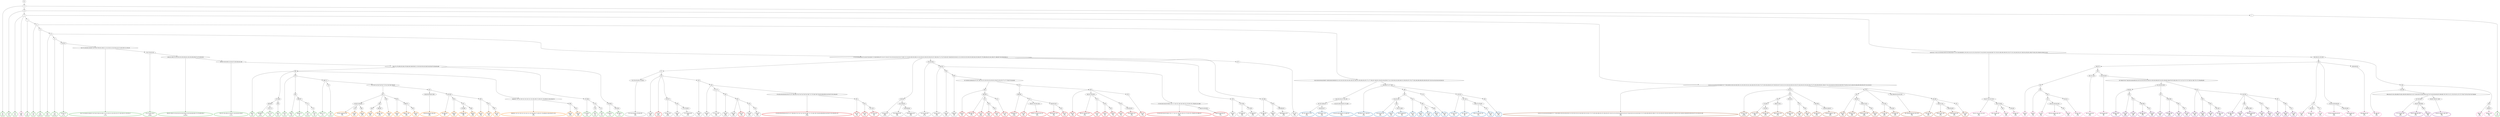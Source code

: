 digraph T {
	{
		rank=same
		400 [penwidth=3,colorscheme=set19,color=3,label="0_P\nP\n6.4%"]
		398 [penwidth=3,colorscheme=set19,color=3,label="1;3_P\nP\n7.4%"]
		396 [penwidth=3,colorscheme=set19,color=3,label="5_P\nP\n4.7%"]
		394 [penwidth=3,colorscheme=set19,color=3,label="7_P\nP\n4.8%"]
		392 [penwidth=3,colorscheme=set19,color=3,label="11_P\nP\n3.7%"]
		390 [penwidth=3,colorscheme=set19,color=3,label="15_P\nP\n0.067%"]
		388 [penwidth=3,colorscheme=set19,color=3,label="20_P\nP\n0.91%"]
		386 [penwidth=3,colorscheme=set19,color=3,label="22_P\nP\n0.053%"]
		384 [penwidth=3,colorscheme=set19,color=3,label="24;28;32_P\nP\n0.17%"]
		382 [penwidth=3,colorscheme=set19,color=3,label="34;37;41;46;48;52;66;69;75;87;95;97;99;102;108;111;113;118;121;124;130;132;137;140;149;151;159;162_P\nP\n0.15%"]
		380 [penwidth=3,colorscheme=set19,color=3,label="176;179;182;193_P\nP\n0.068%"]
		378 [penwidth=3,colorscheme=set19,color=3,label="198;201;208;213;216;220;225;229;238;241;245;256;266;269;273;276;280;285_P\nP\n0.0026%"]
		376 [penwidth=3,colorscheme=set19,color=3,label="292;297;305;309;313;324;327;329;338;342;348_P\nP\n0.11%"]
		373 [penwidth=3,colorscheme=set19,color=3,label="668_P\nP\n4.3%"]
		370 [penwidth=3,colorscheme=set19,color=3,label="690;699_P\nP\n0.95%"]
		368 [penwidth=3,colorscheme=set19,color=3,label="705;713_P\nP\n5.8%"]
		366 [penwidth=3,colorscheme=set19,color=3,label="698_P\nP\n9.1%"]
		364 [penwidth=3,colorscheme=set19,color=3,label="679_P\nP\n4.2%"]
		362 [penwidth=3,colorscheme=set19,color=3,label="685_P\nP\n2.6%"]
		360 [penwidth=3,colorscheme=set19,color=3,label="689;697_P\nP\n4%"]
		358 [penwidth=3,colorscheme=set19,color=3,label="712_P\nP\n0.21%"]
		356 [penwidth=3,colorscheme=set19,color=3,label="720_P\nP\n7.4%"]
		354 [penwidth=3,colorscheme=set19,color=3,label="696;711_P\nP\n1.1%"]
		352 [penwidth=3,colorscheme=set19,color=3,label="719_P\nP\n6.2%"]
		350 [penwidth=3,colorscheme=set19,color=3,label="672;684_P\nP\n2.8%"]
		347 [penwidth=3,colorscheme=set19,color=3,label="709_P\nP\n5.4%"]
		345 [penwidth=3,colorscheme=set19,color=3,label="718_P\nP\n5.1%"]
		343 [penwidth=3,colorscheme=set19,color=3,label="678;683_P\nP\n1.3%"]
		341 [penwidth=3,colorscheme=set19,color=3,label="687;694_P\nP\n5.1%"]
		339 [penwidth=3,colorscheme=set19,color=3,label="2_P\nP\n6.1%"]
		335 [penwidth=3,colorscheme=set19,color=2,label="387;397;406;415_M1\nM1\n4.5%"]
		333 [penwidth=3,colorscheme=set19,color=2,label="426;450;457_M1\nM1\n5.4%"]
		331 [penwidth=3,colorscheme=set19,color=2,label="414;425;449;456;467;475;489_M1\nM1\n7.3%"]
		329 [penwidth=3,colorscheme=set19,color=2,label="356;360;372;377;380_M1\nM1\n4.5%"]
		325 [penwidth=3,colorscheme=set19,color=2,label="424;435;443_M1\nM1\n4.8%"]
		323 [penwidth=3,colorscheme=set19,color=2,label="448_M1\nM1\n2.2%"]
		321 [penwidth=3,colorscheme=set19,color=2,label="455;474;480_M1\nM1\n12%"]
		319 [penwidth=3,colorscheme=set19,color=2,label="442_M1\nM1\n2.4%"]
		317 [penwidth=3,colorscheme=set19,color=2,label="466_M1\nM1\n0.71%"]
		315 [penwidth=3,colorscheme=set19,color=2,label="473_M1\nM1\n9.9%"]
		313 [penwidth=3,colorscheme=set19,color=2,label="488_M1\nM1\n6.3%"]
		311 [penwidth=3,colorscheme=set19,color=2,label="434_M1\nM1\n13%"]
		309 [penwidth=3,colorscheme=set19,color=2,label="423;433_M1\nM1\n2.3%"]
		307 [penwidth=3,colorscheme=set19,color=2,label="447;454_M1\nM1\n9%"]
		305 [penwidth=3,colorscheme=set19,color=2,label="465;472;479;487_M1\nM1\n1.1%"]
		303 [penwidth=3,colorscheme=set19,color=2,label="501_M1\nM1\n5.3%"]
		301 [penwidth=3,colorscheme=set19,color=2,label="464_M1\nM1\n9.7%"]
		298 [penwidth=3,colorscheme=set19,color=8,label="334;337;341;347;352_M2\nM2\n3.2%"]
		296 [penwidth=3,colorscheme=set19,color=8,label="362;370;384_M2\nM2\n1%"]
		294 [penwidth=3,colorscheme=set19,color=8,label="395_M2\nM2\n6.9%"]
		292 [penwidth=3,colorscheme=set19,color=8,label="439;446_M2\nM2\n5.6%"]
		287 [penwidth=3,colorscheme=set19,color=8,label="383_M2\nM2\n2%"]
		285 [penwidth=3,colorscheme=set19,color=8,label="394_M2\nM2\n1.1%"]
		282 [penwidth=3,colorscheme=set19,color=8,label="412_M2\nM2\n1.6%"]
		280 [penwidth=3,colorscheme=set19,color=8,label="420;432;438;445;461_M2\nM2\n1.1%"]
		278 [penwidth=3,colorscheme=set19,color=8,label="483_M2\nM2\n5.4%"]
		276 [penwidth=3,colorscheme=set19,color=8,label="419;431_M2\nM2\n5.3%"]
		273 [penwidth=3,colorscheme=set19,color=8,label="401;411;430_M2\nM2\n8.5%"]
		271 [penwidth=3,colorscheme=set19,color=8,label="410;418;429_M2\nM2\n6%"]
		269 [penwidth=3,colorscheme=set19,color=8,label="373_M2\nM2\n3.2%"]
		267 [penwidth=3,colorscheme=set19,color=8,label="382;392_M2\nM2\n11%"]
		265 [penwidth=3,colorscheme=set19,color=8,label="417_M2\nM2\n5.1%"]
		263 [penwidth=3,colorscheme=set19,color=8,label="378;391;400;409;428_M2\nM2\n4.3%"]
		261 [penwidth=3,colorscheme=set19,color=8,label="444;459;469_M2\nM2\n6.5%"]
		259 [penwidth=3,colorscheme=set19,color=8,label="390;408;436_M2\nM2\n5.1%"]
		256 [penwidth=3,colorscheme=set19,color=8,label="381;389_M2\nM2\n5.6%"]
		254 [penwidth=3,colorscheme=set19,color=8,label="388_M2\nM2\n1.8%"]
		252 [penwidth=3,colorscheme=set19,color=8,label="398;407_M2\nM2\n7.1%"]
		251 [penwidth=3,colorscheme=set19,color=8,label="5_M2\nM2\n2.6%"]
		247 [penwidth=3,colorscheme=set19,color=9,label="521;524;534;561;579;594_M3\nM3\n5.4%"]
		245 [penwidth=3,colorscheme=set19,color=9,label="523_M3\nM3\n8.6%"]
		243 [penwidth=3,colorscheme=set19,color=9,label="533;537_M3\nM3\n0.66%"]
		241 [penwidth=3,colorscheme=set19,color=9,label="560_M3\nM3\n2.9%"]
		239 [penwidth=3,colorscheme=set19,color=9,label="572;578;620_M3\nM3\n6.1%"]
		237 [penwidth=3,colorscheme=set19,color=9,label="545_M3\nM3\n1.7%"]
		235 [penwidth=3,colorscheme=set19,color=9,label="559_M3\nM3\n2%"]
		233 [penwidth=3,colorscheme=set19,color=9,label="571;577_M3\nM3\n2.4%"]
		231 [penwidth=3,colorscheme=set19,color=9,label="593_M3\nM3\n0.36%"]
		229 [penwidth=3,colorscheme=set19,color=9,label="602_M3\nM3\n3.9%"]
		227 [penwidth=3,colorscheme=set19,color=9,label="610_M3\nM3\n5.1%"]
		225 [penwidth=3,colorscheme=set19,color=9,label="619_M3\nM3\n5.3%"]
		223 [penwidth=3,colorscheme=set19,color=9,label="529;536_M3\nM3\n0.82%"]
		221 [penwidth=3,colorscheme=set19,color=9,label="541;558;618_M3\nM3\n2.9%"]
		219 [penwidth=3,colorscheme=set19,color=9,label="629;638;644_M3\nM3\n5.6%"]
		217 [penwidth=3,colorscheme=set19,color=9,label="532;535;540_M3\nM3\n0.21%"]
		215 [penwidth=3,colorscheme=set19,color=9,label="544;552_M3\nM3\n3.5%"]
		213 [penwidth=3,colorscheme=set19,color=9,label="590_M3\nM3\n2.9%"]
		211 [penwidth=3,colorscheme=set19,color=9,label="609_M3\nM3\n11%"]
		209 [penwidth=3,colorscheme=set19,color=9,label="539_M3\nM3\n3%"]
		207 [penwidth=3,colorscheme=set19,color=9,label="557;569_M3\nM3\n2.3%"]
		205 [penwidth=3,colorscheme=set19,color=9,label="575;589_M3\nM3\n5.1%"]
		203 [penwidth=3,colorscheme=set19,color=9,label="551;568_M3\nM3\n2.8%"]
		201 [penwidth=3,colorscheme=set19,color=9,label="588_M3\nM3\n1.3%"]
		199 [penwidth=3,colorscheme=set19,color=9,label="600;608;616_M3\nM3\n6.2%"]
		197 [penwidth=3,colorscheme=set19,color=9,label="567_M3\nM3\n7.5%"]
		195 [penwidth=3,colorscheme=set19,color=7,label="8;10;12;13;14;35;43;50;58;60;70;77;79;81;89;92;100;104;106;109;115;119;129;133;141;144;148;150;155;165;173;175;183;184;188;192;197;200;203;207;210;212;215;219;224;228;232;235;237;244;250;252;255;262;264;272;275;294;296;299;301;308;317;321;323;326;332;339;343;349;359;375;403;413;421;440;452;484;495;500;505;507;515;518;525_M4\nM4\n1.4%"]
		193 [penwidth=3,colorscheme=set19,color=7,label="542;547_M4\nM4\n0.024%"]
		189 [penwidth=3,colorscheme=set19,color=7,label="574;585_M4\nM4\n3.4%"]
		187 [penwidth=3,colorscheme=set19,color=7,label="625;636_M4\nM4\n6.2%"]
		185 [penwidth=3,colorscheme=set19,color=7,label="606;613;635_M4\nM4\n5.1%"]
		183 [penwidth=3,colorscheme=set19,color=7,label="605;624_M4\nM4\n7.1%"]
		181 [penwidth=3,colorscheme=set19,color=7,label="623_M4\nM4\n1.2%"]
		179 [penwidth=3,colorscheme=set19,color=7,label="649_M4\nM4\n7.1%"]
		177 [penwidth=3,colorscheme=set19,color=7,label="584;598_M4\nM4\n4.2%"]
		175 [penwidth=3,colorscheme=set19,color=7,label="634;641;648;657_M4\nM4\n8.6%"]
		172 [penwidth=3,colorscheme=set19,color=7,label="563_M4\nM4\n1.3%"]
		170 [penwidth=3,colorscheme=set19,color=7,label="583;597_M4\nM4\n0.8%"]
		168 [penwidth=3,colorscheme=set19,color=7,label="604;612;633_M4\nM4\n0.68%"]
		166 [penwidth=3,colorscheme=set19,color=7,label="656_M4\nM4\n8.7%"]
		164 [penwidth=3,colorscheme=set19,color=7,label="573;582_M4\nM4\n6.9%"]
		162 [penwidth=3,colorscheme=set19,color=7,label="622;640_M4\nM4\n6.3%"]
		160 [penwidth=3,colorscheme=set19,color=7,label="581;596;603;632;647;655_M4\nM4\n7.5%"]
		158 [penwidth=3,colorscheme=set19,color=7,label="562;580_M4\nM4\n5.3%"]
		156 [penwidth=3,colorscheme=set19,color=7,label="595;611;631_M4\nM4\n3.1%"]
		154 [penwidth=3,colorscheme=set19,color=7,label="646;654;658_M4\nM4\n5.2%"]
		152 [penwidth=3,colorscheme=set19,color=7,label="621_M4\nM4\n10%"]
		148 [penwidth=3,colorscheme=set19,color=5,label="810;821;828;834_M5\nM5\n1.7%"]
		146 [penwidth=3,colorscheme=set19,color=5,label="878_M5\nM5\n6.2%"]
		144 [penwidth=3,colorscheme=set19,color=5,label="890_M5\nM5\n8.7%"]
		141 [penwidth=3,colorscheme=set19,color=5,label="849_M5\nM5\n6.4%"]
		139 [penwidth=3,colorscheme=set19,color=5,label="860;867_M5\nM5\n6.5%"]
		137 [penwidth=3,colorscheme=set19,color=5,label="848_M5\nM5\n8.3%"]
		135 [penwidth=3,colorscheme=set19,color=5,label="859_M5\nM5\n4.1%"]
		133 [penwidth=3,colorscheme=set19,color=5,label="866;877_M5\nM5\n3.9%"]
		131 [penwidth=3,colorscheme=set19,color=5,label="895_M5\nM5\n5.1%"]
		128 [penwidth=3,colorscheme=set19,color=5,label="820;833;839;847;858_M5\nM5\n5.8%"]
		126 [penwidth=3,colorscheme=set19,color=5,label="832;838_M5\nM5\n4%"]
		124 [penwidth=3,colorscheme=set19,color=5,label="846_M5\nM5\n5.3%"]
		121 [penwidth=3,colorscheme=set19,color=5,label="876;889_M5\nM5\n10%"]
		119 [penwidth=3,colorscheme=set19,color=5,label="888_M5\nM5\n6.6%"]
		117 [penwidth=3,colorscheme=set19,color=5,label="865_M5\nM5\n1.4%"]
		115 [penwidth=3,colorscheme=set19,color=5,label="875_M5\nM5\n1.5%"]
		113 [penwidth=3,colorscheme=set19,color=5,label="887_M5\nM5\n5.7%"]
		111 [penwidth=3,colorscheme=set19,color=5,label="688;695;710;725;729;732;735;745;751;755;764;769;774;780;787;795;808;812;845;856;874_M5\nM5\n2.2%"]
		109 [penwidth=3,colorscheme=set19,color=5,label="896_M5\nM5\n0.25%"]
		107 [penwidth=3,colorscheme=set19,color=5,label="905_M5\nM5\n6.3%"]
		103 [penwidth=3,colorscheme=set19,color=4,label="836;842_M6\nM6\n7.1%"]
		101 [penwidth=3,colorscheme=set19,color=4,label="853_M6\nM6\n0.89%"]
		99 [penwidth=3,colorscheme=set19,color=4,label="870_M6\nM6\n8.1%"]
		97 [penwidth=3,colorscheme=set19,color=4,label="892;908_M6\nM6\n2.7%"]
		95 [penwidth=3,colorscheme=set19,color=4,label="916_M6\nM6\n5.6%"]
		93 [penwidth=3,colorscheme=set19,color=4,label="852_M6\nM6\n3.1%"]
		91 [penwidth=3,colorscheme=set19,color=4,label="862;869_M6\nM6\n0.81%"]
		89 [penwidth=3,colorscheme=set19,color=4,label="881_M6\nM6\n3.8%"]
		87 [penwidth=3,colorscheme=set19,color=4,label="907_M6\nM6\n5.1%"]
		85 [penwidth=3,colorscheme=set19,color=4,label="822_M6\nM6\n1.4%"]
		83 [penwidth=3,colorscheme=set19,color=4,label="829_M6\nM6\n0.36%"]
		81 [penwidth=3,colorscheme=set19,color=4,label="835_M6\nM6\n4%"]
		79 [penwidth=3,colorscheme=set19,color=4,label="851;861_M6\nM6\n6.5%"]
		77 [penwidth=3,colorscheme=set19,color=4,label="841;850_M6\nM6\n3.9%"]
		75 [penwidth=3,colorscheme=set19,color=4,label="868_M6\nM6\n5.5%"]
		73 [penwidth=3,colorscheme=set19,color=4,label="880;891;899_M6\nM6\n5.9%"]
		71 [penwidth=3,colorscheme=set19,color=4,label="879_M6\nM6\n1.5%"]
		69 [penwidth=3,colorscheme=set19,color=4,label="898_M6\nM6\n5.2%"]
		67 [penwidth=3,colorscheme=set19,color=4,label="897_M6\nM6\n0.5%"]
		65 [penwidth=3,colorscheme=set19,color=4,label="906_M6\nM6\n0.55%"]
		63 [penwidth=3,colorscheme=set19,color=4,label="915_M6\nM6\n5.4%"]
		60 [penwidth=3,colorscheme=set19,color=4,label="817;825;843_M6\nM6\n6.6%"]
		58 [penwidth=3,colorscheme=set19,color=4,label="854;872;883;900_M6\nM6\n3.1%"]
		56 [penwidth=3,colorscheme=set19,color=4,label="909_M6\nM6\n5.3%"]
		54 [penwidth=3,colorscheme=set19,color=4,label="824;837;863;871;882_M6\nM6\n7.3%"]
		53 [penwidth=3,colorscheme=set19,color=1,label="523_M7\nM7\n0.42%"]
		52 [penwidth=3,colorscheme=set19,color=1,label="602_M7\nM7\n1.3%"]
		50 [penwidth=3,colorscheme=set19,color=1,label="576;592;630;639;645;653;671;677;682;693;703;750;754;759;763;768;773;779;786;790;792;802;806;809;814;819;827;831;844;855_M7\nM7\n0.36%"]
		48 [penwidth=3,colorscheme=set19,color=1,label="901_M7\nM7\n1.3%"]
		46 [penwidth=3,colorscheme=set19,color=1,label="910_M7\nM7\n3.7%"]
		44 [penwidth=3,colorscheme=set19,color=1,label="917;922_M7\nM7\n6%"]
		42 [penwidth=3,colorscheme=set19,color=1,label="570;591;601;643;676;692;702;717;724;731;740;744;749;753;778;783;791;798;801;813;886_M7\nM7\n0.84%"]
		40 [penwidth=3,colorscheme=set19,color=1,label="904;914;929;938_M7\nM7\n7.1%"]
		37 [penwidth=3,colorscheme=set19,color=1,label="864_M7\nM7\n4%"]
		35 [penwidth=3,colorscheme=set19,color=1,label="885;903_M7\nM7\n3.7%"]
		33 [penwidth=3,colorscheme=set19,color=1,label="913_M7\nM7\n0.66%"]
		31 [penwidth=3,colorscheme=set19,color=1,label="928_M7\nM7\n0.45%"]
		29 [penwidth=3,colorscheme=set19,color=1,label="934_M7\nM7\n5.1%"]
		27 [penwidth=3,colorscheme=set19,color=1,label="921_M7\nM7\n7.2%"]
		24 [penwidth=3,colorscheme=set19,color=1,label="884;894_M7\nM7\n0.48%"]
		22 [penwidth=3,colorscheme=set19,color=1,label="912_M7\nM7\n1.6%"]
		20 [penwidth=3,colorscheme=set19,color=1,label="920;927;933;941;942_M7\nM7\n6.5%"]
		18 [penwidth=3,colorscheme=set19,color=1,label="926;932;937_M7\nM7\n3.9%"]
		16 [penwidth=3,colorscheme=set19,color=1,label="940_M7\nM7\n5.2%"]
		14 [penwidth=3,colorscheme=set19,color=1,label="893_M7\nM7\n1.6%"]
		12 [penwidth=3,colorscheme=set19,color=1,label="902;911;919;925_M7\nM7\n9.3%"]
		10 [penwidth=3,colorscheme=set19,color=1,label="931_M7\nM7\n1.4%"]
		8 [penwidth=3,colorscheme=set19,color=1,label="936_M7\nM7\n4%"]
		6 [penwidth=3,colorscheme=set19,color=1,label="939_M7\nM7\n7.7%"]
		4 [penwidth=3,colorscheme=set19,color=1,label="918_M7\nM7\n3.7%"]
		2 [penwidth=3,colorscheme=set19,color=1,label="924;930;935_M7\nM7\n5.5%"]
		0 [penwidth=3,colorscheme=set19,color=1,label="923_M7\nM7\n7.1%"]
	}
	402 [label="GL"]
	401 [label="0"]
	399 [label="1;3"]
	397 [label="5"]
	395 [label="7"]
	393 [label="11"]
	391 [label="15"]
	389 [label="20"]
	387 [label="22"]
	385 [label="24;28;32"]
	383 [label="34;37;41;46;48;52;66;69;75;87;95;97;99;102;108;111;113;118;121;124;130;132;137;140;149;151;159;162"]
	381 [label="176;179;182;193"]
	379 [label="198;201;208;213;216;220;225;229;238;241;245;256;266;269;273;276;280;285"]
	377 [label="292;297;305;309;313;324;327;329;338;342;348"]
	375 [label="363;371;374;385;453;462;478;485;492;496;508;511;519;526;530;543;548;554;565;607;626;665;666"]
	374 [label="668"]
	372 [label="673;686"]
	371 [label="690;699"]
	369 [label="705;713"]
	367 [label="698"]
	365 [label="679"]
	363 [label="685"]
	361 [label="689;697"]
	359 [label="712"]
	357 [label="720"]
	355 [label="696;711"]
	353 [label="719"]
	351 [label="672;684"]
	349 [label="704"]
	348 [label="709"]
	346 [label="718"]
	344 [label="678;683"]
	342 [label="687;694"]
	340 [label="2"]
	338 [label="18;23;26;30;39;44;56;68;71;80;82;84;93;96;98;101;110;116;120;126;134;136;138;142;146;152;156;160;163;167;171;177;180;187;189;191;194;202;204;209;217;221;226;236;242;246;248;251;259;265;267;270;277;282;284;286;289;295;300;303;307;310;314;316;318;319;328;333"]
	337 [label="345;350;354;357;361;365"]
	336 [label="387;397;406;415"]
	334 [label="426;450;457"]
	332 [label="414;425;449;456;467;475;489"]
	330 [label="356;360;372;377;380"]
	328 [label="396"]
	327 [label="405"]
	326 [label="424;435;443"]
	324 [label="448"]
	322 [label="455;474;480"]
	320 [label="442"]
	318 [label="466"]
	316 [label="473"]
	314 [label="488"]
	312 [label="434"]
	310 [label="423;433"]
	308 [label="447;454"]
	306 [label="465;472;479;487"]
	304 [label="501"]
	302 [label="464"]
	300 [label="4;6;9;16;17;19;21;25;29;38;42;49;53;55;59;62;64;67;73;76;78;83;86;88;91;103;105;114;122;125;128;139;147;154;158;161;164;166;168;170;178;181;186;196;199;205;223;227;231;234;240;243;247;249;254;258;261;268;279;281;291;298;302;306;315;331"]
	299 [label="334;337;341;347;352"]
	297 [label="362;370;384"]
	295 [label="395"]
	293 [label="439;446"]
	291 [label="336;346;351;355;358"]
	290 [label="366"]
	289 [label="369;379"]
	288 [label="383"]
	286 [label="394"]
	284 [label="402"]
	283 [label="412"]
	281 [label="420;432;438;445;461"]
	279 [label="483"]
	277 [label="419;431"]
	275 [label="393"]
	274 [label="401;411;430"]
	272 [label="410;418;429"]
	270 [label="373"]
	268 [label="382;392"]
	266 [label="417"]
	264 [label="378;391;400;409;428"]
	262 [label="444;459;469"]
	260 [label="390;408;436"]
	258 [label="368"]
	257 [label="381;389"]
	255 [label="388"]
	253 [label="398;407"]
	250 [label="27;31;33;36;40;45;47;51;54;57;61;63;65;72;74;85;90;94;107;112;117;123;127;131;135;143;145;153;157;169;172;174;185;190;195;206;211;214;218;222;230;233;239;253;257;260;263;271;274;278;283;287;288;290;293;304;311;312;320;322;325;330;335;340;344;353;364;367;376;386;404;422;441;463;471;486;497;503;506;509;512"]
	249 [label="517"]
	248 [label="521;524;534;561;579;594"]
	246 [label="523"]
	244 [label="533;537"]
	242 [label="560"]
	240 [label="572;578;620"]
	238 [label="545"]
	236 [label="559"]
	234 [label="571;577"]
	232 [label="593"]
	230 [label="602"]
	228 [label="610"]
	226 [label="619"]
	224 [label="529;536"]
	222 [label="541;558;618"]
	220 [label="629;638;644"]
	218 [label="532;535;540"]
	216 [label="544;552"]
	214 [label="590"]
	212 [label="609"]
	210 [label="539"]
	208 [label="557;569"]
	206 [label="575;589"]
	204 [label="551;568"]
	202 [label="588"]
	200 [label="600;608;616"]
	198 [label="567"]
	196 [label="8;10;12;13;14;35;43;50;58;60;70;77;79;81;89;92;100;104;106;109;115;119;129;133;141;144;148;150;155;165;173;175;183;184;188;192;197;200;203;207;210;212;215;219;224;228;232;235;237;244;250;252;255;262;264;272;275;294;296;299;301;308;317;321;323;326;332;339;343;349;359;375;403;413;421;440;452;484;495;500;505;507;515;518;525"]
	194 [label="542;547"]
	192 [label="553"]
	191 [label="564"]
	190 [label="574;585"]
	188 [label="625;636"]
	186 [label="606;613;635"]
	184 [label="605;624"]
	182 [label="623"]
	180 [label="649"]
	178 [label="584;598"]
	176 [label="634;641;648;657"]
	174 [label="546"]
	173 [label="563"]
	171 [label="583;597"]
	169 [label="604;612;633"]
	167 [label="656"]
	165 [label="573;582"]
	163 [label="622;640"]
	161 [label="581;596;603;632;647;655"]
	159 [label="562;580"]
	157 [label="595;611;631"]
	155 [label="646;654;658"]
	153 [label="621"]
	151 [label="733;738;743;746;756;765;775;781;784;788;799;803"]
	150 [label="807"]
	149 [label="810;821;828;834"]
	147 [label="878"]
	145 [label="890"]
	143 [label="840"]
	142 [label="849"]
	140 [label="860;867"]
	138 [label="848"]
	136 [label="859"]
	134 [label="866;877"]
	132 [label="895"]
	130 [label="815"]
	129 [label="820;833;839;847;858"]
	127 [label="832;838"]
	125 [label="846"]
	123 [label="857"]
	122 [label="876;889"]
	120 [label="888"]
	118 [label="865"]
	116 [label="875"]
	114 [label="887"]
	112 [label="688;695;710;725;729;732;735;745;751;755;764;769;774;780;787;795;808;812;845;856;874"]
	110 [label="896"]
	108 [label="905"]
	106 [label="437;460;470;477;482;491;494;499;502;510;514;516;520;522;528;531;550;556;566;587;615;651;659;661;664;670;674;681;691;707;715;722;727;737;758;761;766;770;772;794;800;805"]
	105 [label="811;816;823;830"]
	104 [label="836;842"]
	102 [label="853"]
	100 [label="870"]
	98 [label="892;908"]
	96 [label="916"]
	94 [label="852"]
	92 [label="862;869"]
	90 [label="881"]
	88 [label="907"]
	86 [label="822"]
	84 [label="829"]
	82 [label="835"]
	80 [label="851;861"]
	78 [label="841;850"]
	76 [label="868"]
	74 [label="880;891;899"]
	72 [label="879"]
	70 [label="898"]
	68 [label="897"]
	66 [label="906"]
	64 [label="915"]
	62 [label="399;416;427;451;458;468;476;481;490;493;498;504;513;527;538;549;555;586;599;614;627;637;642;650;663;667;669;680;700;706;714;721;726;736;741;747;757;760;776;782;785;793;796;804"]
	61 [label="817;825;843"]
	59 [label="854;872;883;900"]
	57 [label="909"]
	55 [label="824;837;863;871;882"]
	51 [label="576;592;630;639;645;653;671;677;682;693;703;750;754;759;763;768;773;779;786;790;792;802;806;809;814;819;827;831;844;855"]
	49 [label="901"]
	47 [label="910"]
	45 [label="917;922"]
	43 [label="570;591;601;643;676;692;702;717;724;731;740;744;749;753;778;783;791;798;801;813;886"]
	41 [label="904;914;929;938"]
	39 [label="617;628;652;660;662;675;701;708;716;723;728;730;734;739;742;748;752;762;767;771;777;789;797;818;826"]
	38 [label="864"]
	36 [label="885;903"]
	34 [label="913"]
	32 [label="928"]
	30 [label="934"]
	28 [label="921"]
	26 [label="873"]
	25 [label="884;894"]
	23 [label="912"]
	21 [label="920;927;933;941;942"]
	19 [label="926;932;937"]
	17 [label="940"]
	15 [label="893"]
	13 [label="902;911;919;925"]
	11 [label="931"]
	9 [label="936"]
	7 [label="939"]
	5 [label="918"]
	3 [label="924;930;935"]
	1 [label="923"]
	402 -> 401
	401 -> 400
	401 -> 399
	401 -> 340
	399 -> 398
	399 -> 397
	399 -> 300
	397 -> 396
	397 -> 395
	397 -> 251
	397 -> 196
	395 -> 394
	395 -> 393
	393 -> 392
	393 -> 391
	393 -> 338
	391 -> 390
	391 -> 389
	389 -> 388
	389 -> 387
	389 -> 250
	387 -> 386
	387 -> 385
	385 -> 384
	385 -> 383
	383 -> 382
	383 -> 381
	381 -> 380
	381 -> 379
	379 -> 378
	379 -> 377
	377 -> 376
	377 -> 375
	375 -> 374
	375 -> 351
	375 -> 344
	374 -> 373
	374 -> 372
	374 -> 365
	374 -> 112
	372 -> 371
	372 -> 367
	371 -> 370
	371 -> 369
	369 -> 368
	367 -> 366
	365 -> 364
	365 -> 363
	365 -> 355
	363 -> 362
	363 -> 361
	361 -> 360
	361 -> 359
	359 -> 358
	359 -> 357
	357 -> 356
	355 -> 354
	355 -> 353
	355 -> 151
	353 -> 352
	351 -> 350
	351 -> 349
	349 -> 348
	349 -> 346
	348 -> 347
	346 -> 345
	344 -> 343
	344 -> 342
	342 -> 341
	340 -> 339
	338 -> 337
	338 -> 330
	337 -> 336
	337 -> 332
	336 -> 335
	336 -> 334
	334 -> 333
	332 -> 331
	330 -> 329
	330 -> 328
	330 -> 310
	328 -> 327
	328 -> 312
	327 -> 326
	327 -> 320
	326 -> 325
	326 -> 324
	324 -> 323
	324 -> 322
	322 -> 321
	320 -> 319
	320 -> 318
	318 -> 317
	318 -> 316
	318 -> 314
	316 -> 315
	314 -> 313
	312 -> 311
	310 -> 309
	310 -> 308
	310 -> 302
	308 -> 307
	308 -> 306
	306 -> 305
	306 -> 304
	304 -> 303
	302 -> 301
	300 -> 299
	300 -> 291
	299 -> 298
	299 -> 297
	297 -> 296
	297 -> 295
	297 -> 293
	295 -> 294
	293 -> 292
	291 -> 290
	291 -> 258
	290 -> 289
	290 -> 270
	290 -> 264
	290 -> 260
	289 -> 288
	289 -> 275
	288 -> 287
	288 -> 286
	286 -> 285
	286 -> 284
	284 -> 283
	284 -> 277
	283 -> 282
	283 -> 281
	281 -> 280
	281 -> 279
	279 -> 278
	277 -> 276
	275 -> 274
	275 -> 272
	274 -> 273
	272 -> 271
	272 -> 106
	270 -> 269
	270 -> 268
	270 -> 266
	268 -> 267
	266 -> 265
	264 -> 263
	264 -> 262
	262 -> 261
	260 -> 259
	258 -> 257
	258 -> 255
	257 -> 256
	257 -> 62
	255 -> 254
	255 -> 253
	253 -> 252
	250 -> 249
	250 -> 224
	250 -> 218
	250 -> 210
	250 -> 204
	250 -> 198
	249 -> 248
	249 -> 246
	248 -> 247
	246 -> 245
	246 -> 244
	246 -> 238
	246 -> 53
	244 -> 243
	244 -> 242
	242 -> 241
	242 -> 240
	240 -> 239
	238 -> 237
	238 -> 236
	236 -> 235
	236 -> 234
	236 -> 51
	234 -> 233
	234 -> 232
	232 -> 231
	232 -> 230
	230 -> 229
	230 -> 228
	230 -> 52
	228 -> 227
	228 -> 226
	226 -> 225
	224 -> 223
	224 -> 222
	222 -> 221
	222 -> 220
	220 -> 219
	218 -> 217
	218 -> 216
	216 -> 215
	216 -> 214
	216 -> 43
	214 -> 213
	214 -> 212
	212 -> 211
	212 -> 39
	210 -> 209
	210 -> 208
	208 -> 207
	208 -> 206
	206 -> 205
	204 -> 203
	204 -> 202
	202 -> 201
	202 -> 200
	200 -> 199
	198 -> 197
	196 -> 195
	196 -> 194
	196 -> 174
	196 -> 159
	194 -> 193
	194 -> 192
	194 -> 178
	192 -> 191
	192 -> 184
	192 -> 182
	191 -> 190
	191 -> 186
	190 -> 189
	190 -> 188
	188 -> 187
	186 -> 185
	184 -> 183
	182 -> 181
	182 -> 180
	180 -> 179
	178 -> 177
	178 -> 176
	176 -> 175
	174 -> 173
	174 -> 165
	174 -> 161
	173 -> 172
	173 -> 171
	171 -> 170
	171 -> 169
	169 -> 168
	169 -> 167
	167 -> 166
	165 -> 164
	165 -> 163
	163 -> 162
	161 -> 160
	159 -> 158
	159 -> 157
	159 -> 153
	157 -> 156
	157 -> 155
	155 -> 154
	153 -> 152
	151 -> 150
	151 -> 130
	150 -> 149
	150 -> 143
	150 -> 138
	150 -> 136
	149 -> 148
	149 -> 147
	149 -> 145
	147 -> 146
	145 -> 144
	143 -> 142
	143 -> 140
	142 -> 141
	140 -> 139
	138 -> 137
	136 -> 135
	136 -> 134
	134 -> 133
	134 -> 132
	132 -> 131
	130 -> 129
	130 -> 127
	129 -> 128
	127 -> 126
	127 -> 125
	127 -> 118
	125 -> 124
	125 -> 123
	123 -> 122
	123 -> 120
	122 -> 121
	120 -> 119
	118 -> 117
	118 -> 116
	116 -> 115
	116 -> 114
	114 -> 113
	112 -> 111
	112 -> 110
	110 -> 109
	110 -> 108
	108 -> 107
	106 -> 105
	106 -> 86
	105 -> 104
	105 -> 94
	104 -> 103
	104 -> 102
	102 -> 101
	102 -> 100
	100 -> 99
	100 -> 98
	98 -> 97
	98 -> 96
	96 -> 95
	94 -> 93
	94 -> 92
	92 -> 91
	92 -> 90
	90 -> 89
	90 -> 88
	88 -> 87
	86 -> 85
	86 -> 84
	86 -> 78
	84 -> 83
	84 -> 82
	82 -> 81
	82 -> 80
	80 -> 79
	78 -> 77
	78 -> 76
	78 -> 72
	78 -> 68
	76 -> 75
	76 -> 74
	74 -> 73
	72 -> 71
	72 -> 70
	70 -> 69
	68 -> 67
	68 -> 66
	66 -> 65
	66 -> 64
	64 -> 63
	62 -> 61
	62 -> 55
	61 -> 60
	61 -> 59
	59 -> 58
	59 -> 57
	57 -> 56
	55 -> 54
	51 -> 50
	51 -> 49
	49 -> 48
	49 -> 47
	47 -> 46
	47 -> 45
	45 -> 44
	43 -> 42
	43 -> 41
	41 -> 40
	39 -> 38
	39 -> 26
	38 -> 37
	38 -> 36
	36 -> 35
	36 -> 34
	36 -> 28
	34 -> 33
	34 -> 32
	32 -> 31
	32 -> 30
	30 -> 29
	28 -> 27
	26 -> 25
	26 -> 15
	25 -> 24
	25 -> 23
	23 -> 22
	23 -> 21
	23 -> 19
	21 -> 20
	19 -> 18
	19 -> 17
	17 -> 16
	15 -> 14
	15 -> 13
	15 -> 5
	15 -> 1
	13 -> 12
	13 -> 11
	11 -> 10
	11 -> 9
	9 -> 8
	9 -> 7
	7 -> 6
	5 -> 4
	5 -> 3
	3 -> 2
	1 -> 0
}
